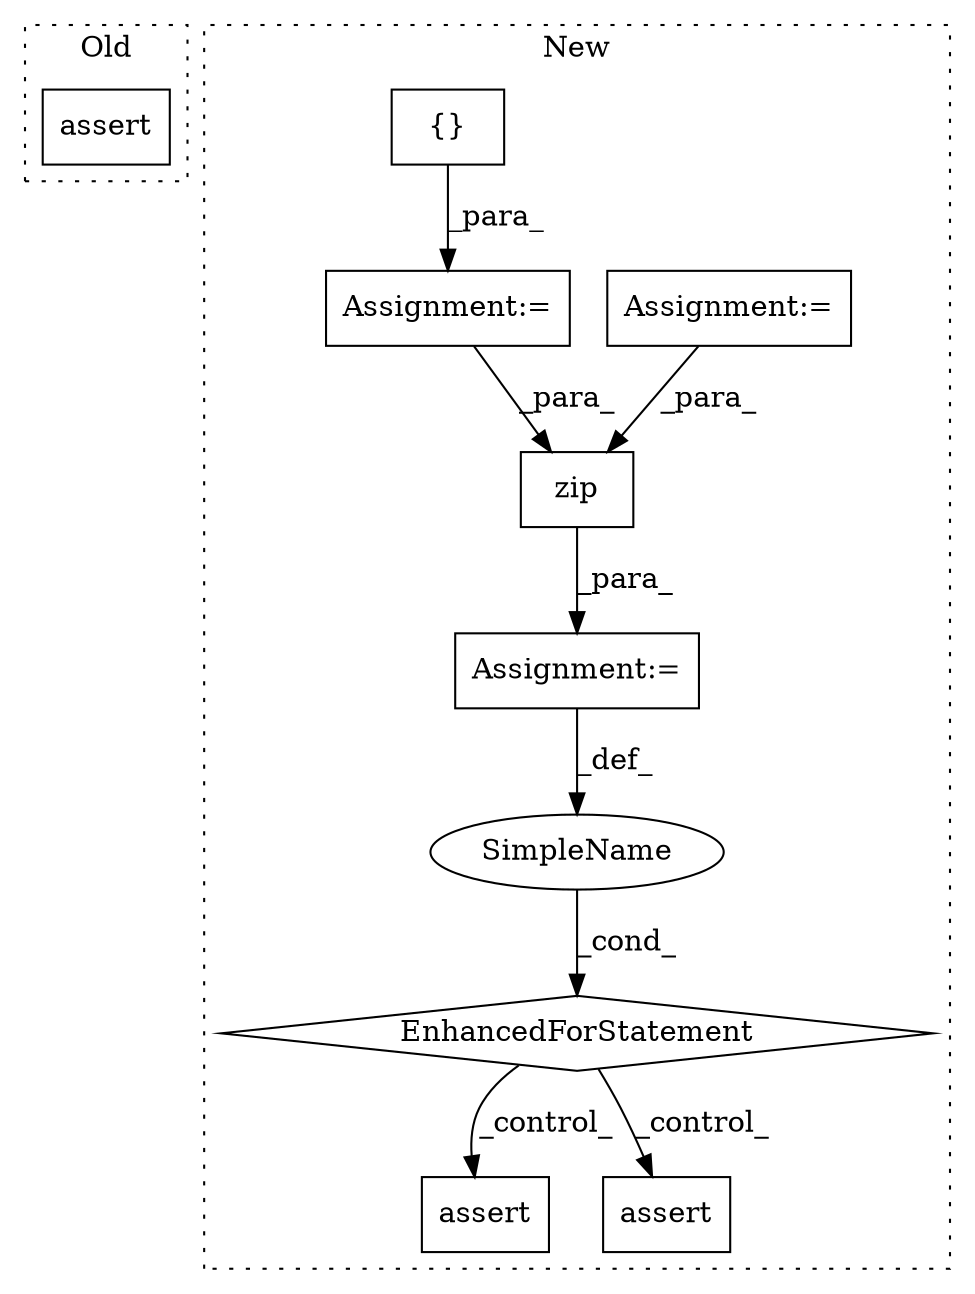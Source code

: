 digraph G {
subgraph cluster0 {
1 [label="assert" a="6" s="3658" l="7" shape="box"];
label = "Old";
style="dotted";
}
subgraph cluster1 {
2 [label="zip" a="32" s="7747,7766" l="4,1" shape="box"];
3 [label="Assignment:=" a="7" s="7652,7767" l="75,2" shape="box"];
4 [label="EnhancedForStatement" a="70" s="7652,7767" l="75,2" shape="diamond"];
5 [label="SimpleName" a="42" s="7731" l="13" shape="ellipse"];
6 [label="assert" a="6" s="8070" l="7" shape="box"];
7 [label="Assignment:=" a="7" s="3918" l="1" shape="box"];
8 [label="{}" a="4" s="4091,7638" l="8,2" shape="box"];
9 [label="assert" a="6" s="8148" l="7" shape="box"];
10 [label="Assignment:=" a="7" s="4073" l="1" shape="box"];
label = "New";
style="dotted";
}
2 -> 3 [label="_para_"];
3 -> 5 [label="_def_"];
4 -> 6 [label="_control_"];
4 -> 9 [label="_control_"];
5 -> 4 [label="_cond_"];
7 -> 2 [label="_para_"];
8 -> 10 [label="_para_"];
10 -> 2 [label="_para_"];
}